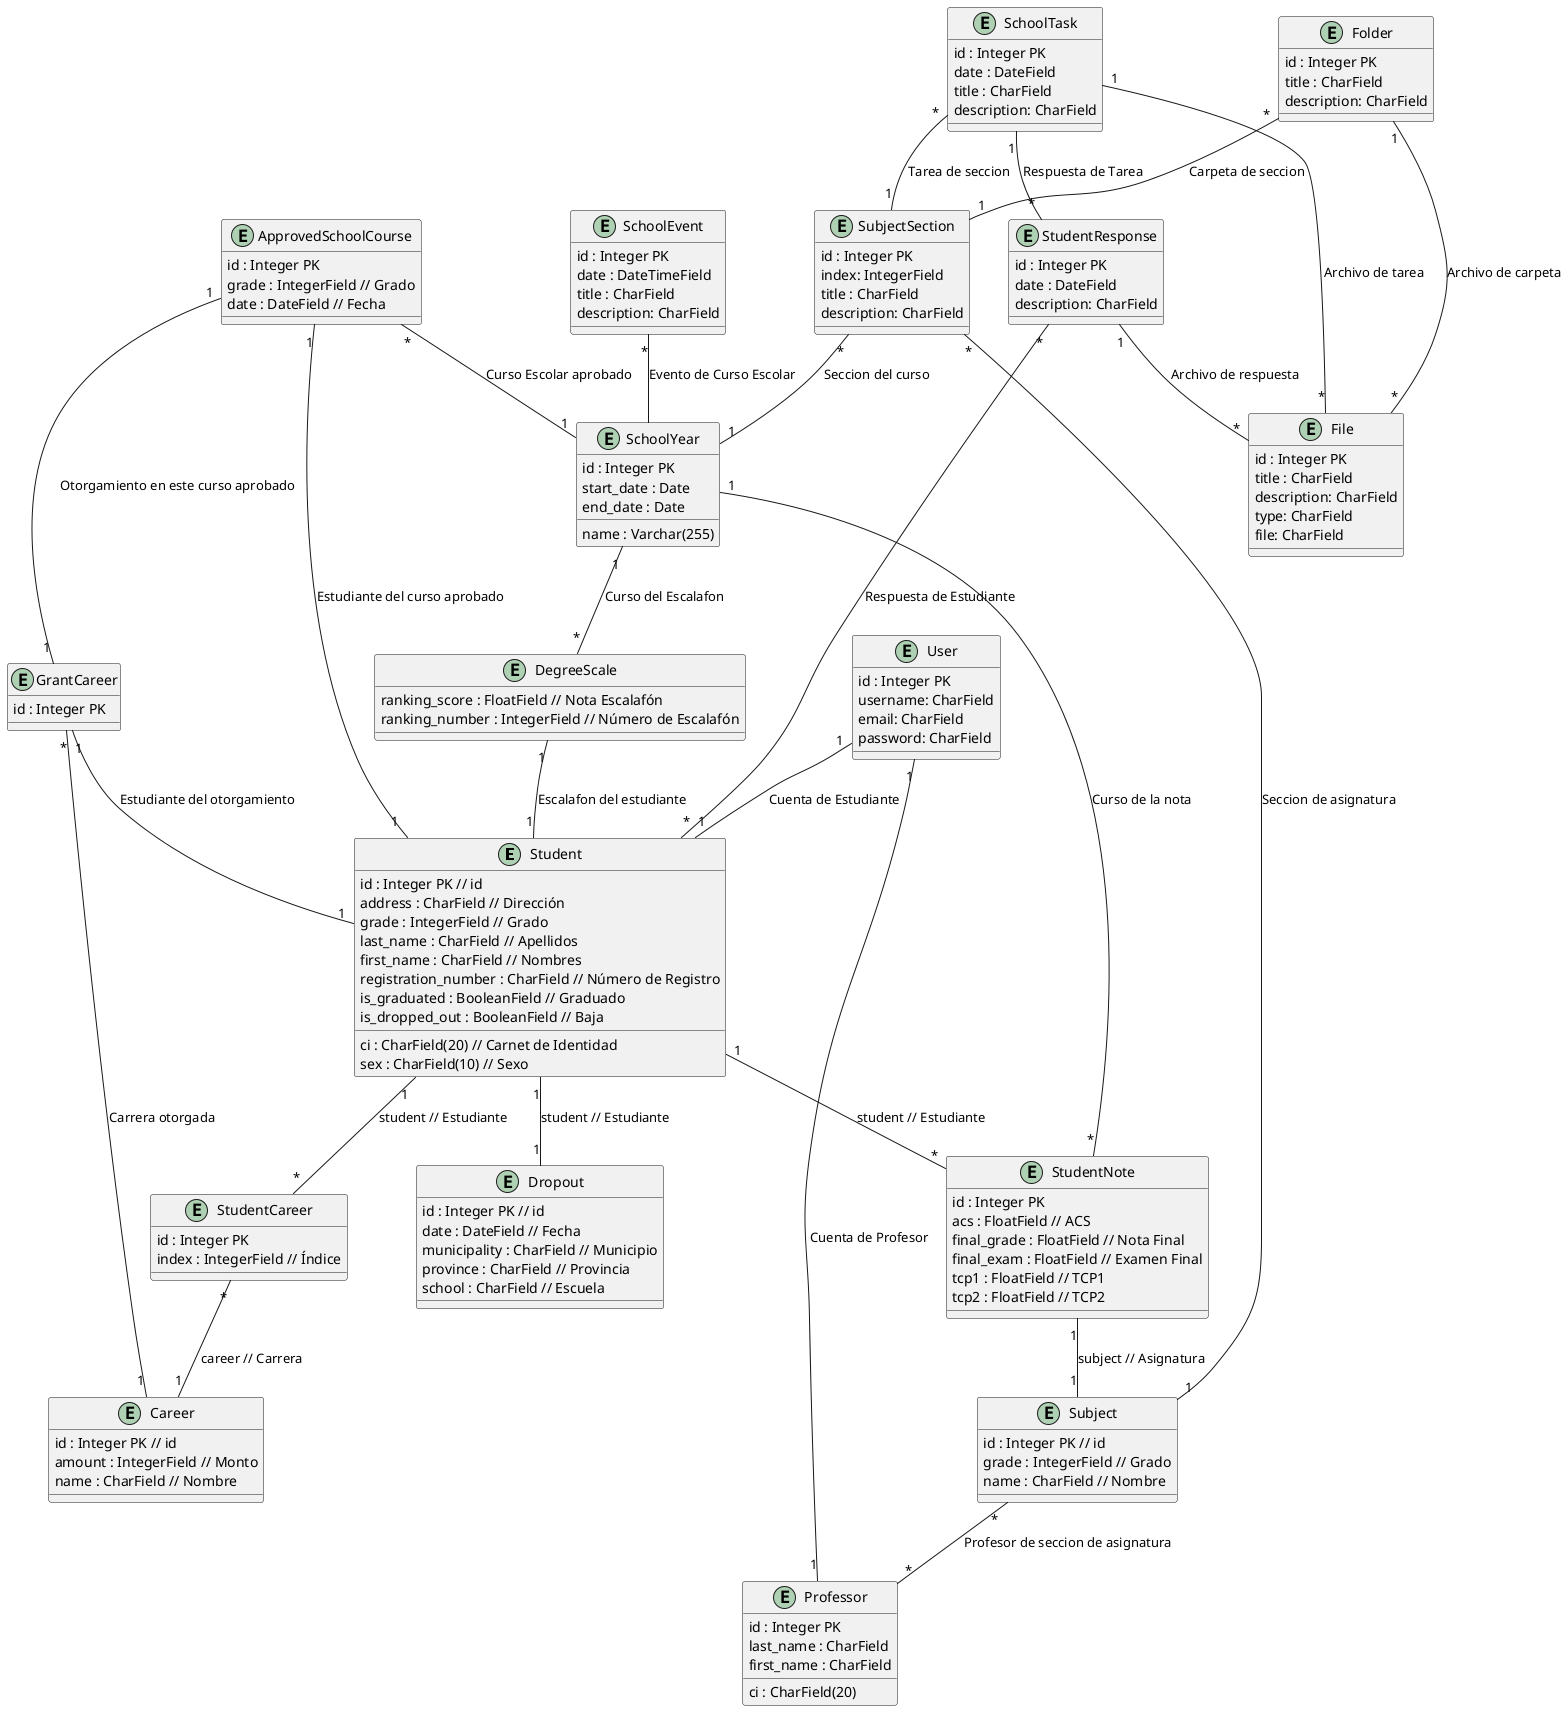 @startuml

entity Student {
    id : Integer PK // id
    ci : CharField(20) // Carnet de Identidad
    address : CharField // Dirección
    grade : IntegerField // Grado
    last_name : CharField // Apellidos
    first_name : CharField // Nombres
    registration_number : CharField // Número de Registro
    sex : CharField(10) // Sexo
    is_graduated : BooleanField // Graduado
    is_dropped_out : BooleanField // Baja
}

entity Dropout {
    id : Integer PK // id
    date : DateField // Fecha
    municipality : CharField // Municipio
    province : CharField // Provincia
    school : CharField // Escuela
}

entity Career {
    id : Integer PK // id
    amount : IntegerField // Monto
    name : CharField // Nombre
}


entity Subject {
    id : Integer PK // id
    grade : IntegerField // Grado
    name : CharField // Nombre
}

entity SchoolYear {
    id : Integer PK
    start_date : Date
    end_date : Date
    name : Varchar(255)
}


entity StudentNote {
    id : Integer PK
    acs : FloatField // ACS
    final_grade : FloatField // Nota Final
    final_exam : FloatField // Examen Final
    tcp1 : FloatField // TCP1
    tcp2 : FloatField // TCP2
}



entity StudentCareer {
    id : Integer PK
    index : IntegerField // Índice
}

entity DegreeScale {
    ranking_score : FloatField // Nota Escalafón
    ranking_number : IntegerField // Número de Escalafón
}
entity GrantCareer{
    id : Integer PK
}

entity ApprovedSchoolCourse{
    id : Integer PK
    grade : IntegerField // Grado
    date : DateField // Fecha
}

entity SubjectSection{
    id : Integer PK
    index: IntegerField
    title : CharField
    description: CharField
}
entity Folder{
    id : Integer PK
    title : CharField
    description: CharField
}
entity File{
    id : Integer PK
    title : CharField
    description: CharField
    type: CharField
    file: CharField
}
entity Professor {
    id : Integer PK
    ci : CharField(20)
    last_name : CharField
    first_name : CharField
}

entity SchoolTask{
    id : Integer PK
    date : DateField
    title : CharField
    description: CharField
}
entity StudentResponse{
    id : Integer PK
    date : DateField
    description: CharField
}



entity SchoolEvent {
    id : Integer PK
    date : DateTimeField
    title : CharField
    description: CharField
}

entity User{
    id : Integer PK
    username: CharField
    email: CharField
    password: CharField
}

User "1" -- "1" Professor : Cuenta de Profesor
User "1" -- "1" Student : Cuenta de Estudiante




SchoolEvent "*" -- SchoolYear : Evento de Curso Escolar

SubjectSection "*" -- "1" SchoolYear : Seccion del curso
SubjectSection "*" -- "1" Subject : Seccion de asignatura
SchoolTask "*" -- "1" SubjectSection : Tarea de seccion

Folder "*" -- "1" SubjectSection : Carpeta de seccion
Folder "1" -- "*" File : Archivo de carpeta

SchoolTask "1" -- "*" File : Archivo de tarea
SchoolTask "1" -- "*" StudentResponse : Respuesta de Tarea

StudentResponse "1" -- "*" File : Archivo de respuesta
StudentResponse "*" -- "*" Student : Respuesta de Estudiante

Subject "*" -- "*" Professor : Profesor de seccion de asignatura

ApprovedSchoolCourse "1" -- "1" Student : Estudiante del curso aprobado
ApprovedSchoolCourse "*" -- "1" SchoolYear : Curso Escolar aprobado
ApprovedSchoolCourse "1" -- "1" GrantCareer : Otorgamiento en este curso aprobado

GrantCareer "1" -- "1" Student : Estudiante del otorgamiento
GrantCareer "*" -- "1" Career : Carrera otorgada


SchoolYear "1" -- "*" DegreeScale :  Curso del Escalafon
SchoolYear "1" -- "*" StudentNote : Curso de la nota

DegreeScale "1" -- "1" Student : Escalafon del estudiante

Student "1" -- "1" Dropout : student // Estudiante
Student "1" -- "*" StudentNote : student // Estudiante
Student "1" -- "*" StudentCareer : student // Estudiante



StudentNote "1" -- "1" Subject : subject // Asignatura
StudentCareer "*" -- "1" Career : career // Carrera

@enduml